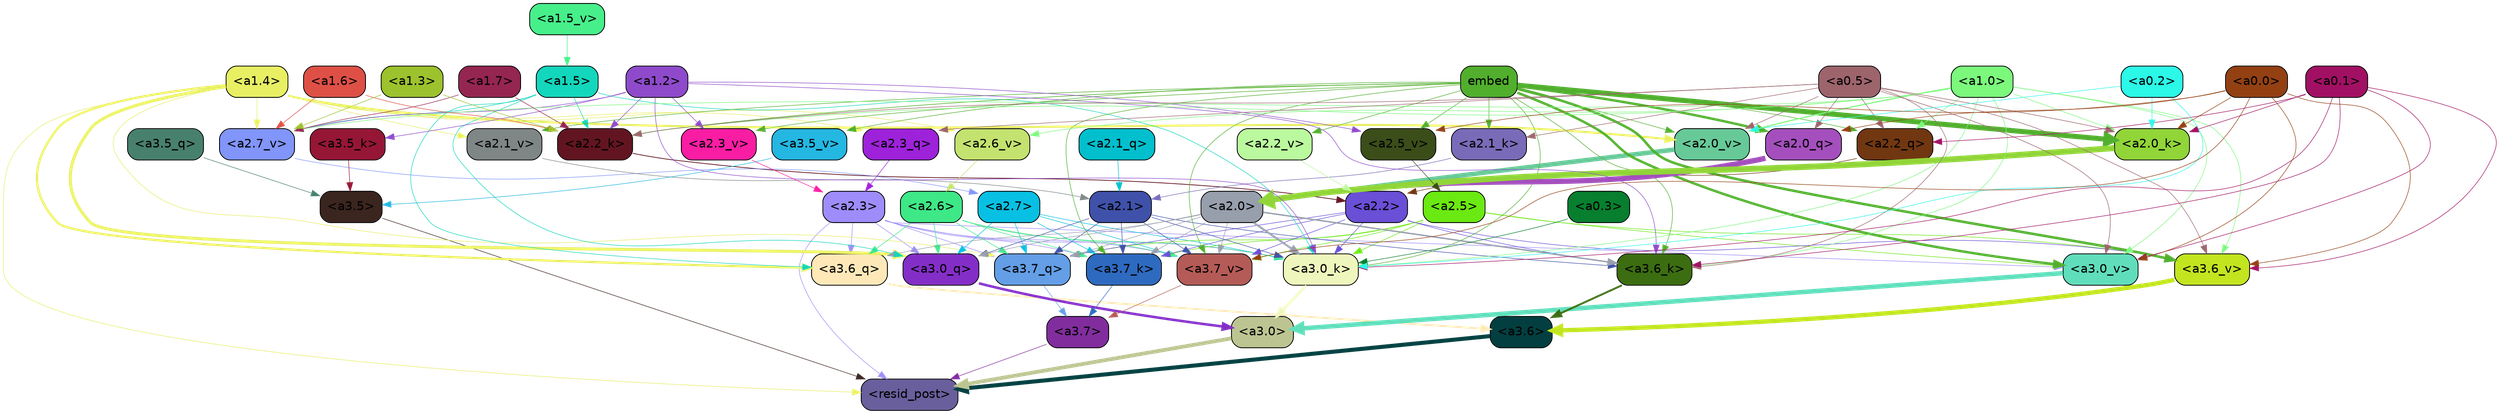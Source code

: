 strict digraph "" {
	graph [bgcolor=transparent,
		layout=dot,
		overlap=false,
		splines=true
	];
	"<a3.7>"	[color=black,
		fillcolor="#812d9e",
		fontname=Helvetica,
		shape=box,
		style="filled, rounded"];
	"<resid_post>"	[color=black,
		fillcolor="#695f9c",
		fontname=Helvetica,
		shape=box,
		style="filled, rounded"];
	"<a3.7>" -> "<resid_post>"	[color="#812d9e",
		penwidth=0.6];
	"<a3.6>"	[color=black,
		fillcolor="#033f40",
		fontname=Helvetica,
		shape=box,
		style="filled, rounded"];
	"<a3.6>" -> "<resid_post>"	[color="#033f40",
		penwidth=4.648244500160217];
	"<a3.5>"	[color=black,
		fillcolor="#3b251f",
		fontname=Helvetica,
		shape=box,
		style="filled, rounded"];
	"<a3.5>" -> "<resid_post>"	[color="#3b251f",
		penwidth=0.6];
	"<a3.0>"	[color=black,
		fillcolor="#bcc591",
		fontname=Helvetica,
		shape=box,
		style="filled, rounded"];
	"<a3.0>" -> "<resid_post>"	[color="#bcc591",
		penwidth=4.3288813829422];
	"<a2.3>"	[color=black,
		fillcolor="#9e8cfa",
		fontname=Helvetica,
		shape=box,
		style="filled, rounded"];
	"<a2.3>" -> "<resid_post>"	[color="#9e8cfa",
		penwidth=0.6];
	"<a3.7_q>"	[color=black,
		fillcolor="#639ee6",
		fontname=Helvetica,
		shape=box,
		style="filled, rounded"];
	"<a2.3>" -> "<a3.7_q>"	[color="#9e8cfa",
		penwidth=0.6];
	"<a3.6_q>"	[color=black,
		fillcolor="#ffe8b8",
		fontname=Helvetica,
		shape=box,
		style="filled, rounded"];
	"<a2.3>" -> "<a3.6_q>"	[color="#9e8cfa",
		penwidth=0.6];
	"<a3.0_q>"	[color=black,
		fillcolor="#842ec8",
		fontname=Helvetica,
		shape=box,
		style="filled, rounded"];
	"<a2.3>" -> "<a3.0_q>"	[color="#9e8cfa",
		penwidth=0.6];
	"<a3.7_k>"	[color=black,
		fillcolor="#2e6abf",
		fontname=Helvetica,
		shape=box,
		style="filled, rounded"];
	"<a2.3>" -> "<a3.7_k>"	[color="#9e8cfa",
		penwidth=0.6];
	"<a3.0_k>"	[color=black,
		fillcolor="#eff6bd",
		fontname=Helvetica,
		shape=box,
		style="filled, rounded"];
	"<a2.3>" -> "<a3.0_k>"	[color="#9e8cfa",
		penwidth=0.6];
	"<a3.7_v>"	[color=black,
		fillcolor="#b45b57",
		fontname=Helvetica,
		shape=box,
		style="filled, rounded"];
	"<a2.3>" -> "<a3.7_v>"	[color="#9e8cfa",
		penwidth=0.6];
	"<a3.0_v>"	[color=black,
		fillcolor="#60debb",
		fontname=Helvetica,
		shape=box,
		style="filled, rounded"];
	"<a2.3>" -> "<a3.0_v>"	[color="#9e8cfa",
		penwidth=0.6];
	"<a1.4>"	[color=black,
		fillcolor="#e8ef63",
		fontname=Helvetica,
		shape=box,
		style="filled, rounded"];
	"<a1.4>" -> "<resid_post>"	[color="#e8ef63",
		penwidth=0.6];
	"<a1.4>" -> "<a3.7_q>"	[color="#e8ef63",
		penwidth=0.6];
	"<a1.4>" -> "<a3.6_q>"	[color="#e8ef63",
		penwidth=2.5397292599081993];
	"<a1.4>" -> "<a3.0_q>"	[color="#e8ef63",
		penwidth=3.3985572457313538];
	"<a2.3_q>"	[color=black,
		fillcolor="#9d22da",
		fontname=Helvetica,
		shape=box,
		style="filled, rounded"];
	"<a1.4>" -> "<a2.3_q>"	[color="#e8ef63",
		penwidth=0.6];
	"<a2.2_k>"	[color=black,
		fillcolor="#621520",
		fontname=Helvetica,
		shape=box,
		style="filled, rounded"];
	"<a1.4>" -> "<a2.2_k>"	[color="#e8ef63",
		penwidth=0.6];
	"<a2.7_v>"	[color=black,
		fillcolor="#8195fa",
		fontname=Helvetica,
		shape=box,
		style="filled, rounded"];
	"<a1.4>" -> "<a2.7_v>"	[color="#e8ef63",
		penwidth=0.6];
	"<a2.6_v>"	[color=black,
		fillcolor="#c4e26f",
		fontname=Helvetica,
		shape=box,
		style="filled, rounded"];
	"<a1.4>" -> "<a2.6_v>"	[color="#e8ef63",
		penwidth=0.6];
	"<a2.1_v>"	[color=black,
		fillcolor="#7f8686",
		fontname=Helvetica,
		shape=box,
		style="filled, rounded"];
	"<a1.4>" -> "<a2.1_v>"	[color="#e8ef63",
		penwidth=0.6];
	"<a2.0_v>"	[color=black,
		fillcolor="#67c998",
		fontname=Helvetica,
		shape=box,
		style="filled, rounded"];
	"<a1.4>" -> "<a2.0_v>"	[color="#e8ef63",
		penwidth=2.3308929204940796];
	"<a3.7_q>" -> "<a3.7>"	[color="#639ee6",
		penwidth=0.6];
	"<a3.6_q>" -> "<a3.6>"	[color="#ffe8b8",
		penwidth=2.03758105635643];
	"<a3.5_q>"	[color=black,
		fillcolor="#48806e",
		fontname=Helvetica,
		shape=box,
		style="filled, rounded"];
	"<a3.5_q>" -> "<a3.5>"	[color="#48806e",
		penwidth=0.6];
	"<a3.0_q>" -> "<a3.0>"	[color="#842ec8",
		penwidth=2.8638100624084473];
	"<a3.7_k>" -> "<a3.7>"	[color="#2e6abf",
		penwidth=0.6];
	"<a3.6_k>"	[color=black,
		fillcolor="#3c6d11",
		fontname=Helvetica,
		shape=box,
		style="filled, rounded"];
	"<a3.6_k>" -> "<a3.6>"	[color="#3c6d11",
		penwidth=2.174198240041733];
	"<a3.5_k>"	[color=black,
		fillcolor="#961635",
		fontname=Helvetica,
		shape=box,
		style="filled, rounded"];
	"<a3.5_k>" -> "<a3.5>"	[color="#961635",
		penwidth=0.6];
	"<a3.0_k>" -> "<a3.0>"	[color="#eff6bd",
		penwidth=2.6274144649505615];
	"<a3.7_v>" -> "<a3.7>"	[color="#b45b57",
		penwidth=0.6];
	"<a3.6_v>"	[color=black,
		fillcolor="#c2e520",
		fontname=Helvetica,
		shape=box,
		style="filled, rounded"];
	"<a3.6_v>" -> "<a3.6>"	[color="#c2e520",
		penwidth=5.002329230308533];
	"<a3.5_v>"	[color=black,
		fillcolor="#24b7e2",
		fontname=Helvetica,
		shape=box,
		style="filled, rounded"];
	"<a3.5_v>" -> "<a3.5>"	[color="#24b7e2",
		penwidth=0.6];
	"<a3.0_v>" -> "<a3.0>"	[color="#60debb",
		penwidth=5.188832879066467];
	"<a2.7>"	[color=black,
		fillcolor="#08c0e3",
		fontname=Helvetica,
		shape=box,
		style="filled, rounded"];
	"<a2.7>" -> "<a3.7_q>"	[color="#08c0e3",
		penwidth=0.6];
	"<a2.7>" -> "<a3.0_q>"	[color="#08c0e3",
		penwidth=0.6];
	"<a2.7>" -> "<a3.7_k>"	[color="#08c0e3",
		penwidth=0.6];
	"<a2.7>" -> "<a3.0_k>"	[color="#08c0e3",
		penwidth=0.6];
	"<a2.7>" -> "<a3.7_v>"	[color="#08c0e3",
		penwidth=0.6];
	"<a2.6>"	[color=black,
		fillcolor="#3ee887",
		fontname=Helvetica,
		shape=box,
		style="filled, rounded"];
	"<a2.6>" -> "<a3.7_q>"	[color="#3ee887",
		penwidth=0.6];
	"<a2.6>" -> "<a3.6_q>"	[color="#3ee887",
		penwidth=0.6];
	"<a2.6>" -> "<a3.0_q>"	[color="#3ee887",
		penwidth=0.6];
	"<a2.6>" -> "<a3.7_k>"	[color="#3ee887",
		penwidth=0.6];
	"<a2.6>" -> "<a3.0_k>"	[color="#3ee887",
		penwidth=0.6];
	"<a2.6>" -> "<a3.7_v>"	[color="#3ee887",
		penwidth=0.6];
	"<a2.5>"	[color=black,
		fillcolor="#6ae912",
		fontname=Helvetica,
		shape=box,
		style="filled, rounded"];
	"<a2.5>" -> "<a3.7_q>"	[color="#6ae912",
		penwidth=0.6];
	"<a2.5>" -> "<a3.7_k>"	[color="#6ae912",
		penwidth=0.6];
	"<a2.5>" -> "<a3.0_k>"	[color="#6ae912",
		penwidth=0.6];
	"<a2.5>" -> "<a3.7_v>"	[color="#6ae912",
		penwidth=0.6];
	"<a2.5>" -> "<a3.6_v>"	[color="#6ae912",
		penwidth=0.6];
	"<a2.5>" -> "<a3.0_v>"	[color="#6ae912",
		penwidth=0.6];
	"<a2.2>"	[color=black,
		fillcolor="#6a4fd7",
		fontname=Helvetica,
		shape=box,
		style="filled, rounded"];
	"<a2.2>" -> "<a3.7_q>"	[color="#6a4fd7",
		penwidth=0.6];
	"<a2.2>" -> "<a3.7_k>"	[color="#6a4fd7",
		penwidth=0.6];
	"<a2.2>" -> "<a3.6_k>"	[color="#6a4fd7",
		penwidth=0.6];
	"<a2.2>" -> "<a3.0_k>"	[color="#6a4fd7",
		penwidth=0.6];
	"<a2.2>" -> "<a3.7_v>"	[color="#6a4fd7",
		penwidth=0.6];
	"<a2.2>" -> "<a3.6_v>"	[color="#6a4fd7",
		penwidth=0.6];
	"<a2.1>"	[color=black,
		fillcolor="#3f51a9",
		fontname=Helvetica,
		shape=box,
		style="filled, rounded"];
	"<a2.1>" -> "<a3.7_q>"	[color="#3f51a9",
		penwidth=0.6];
	"<a2.1>" -> "<a3.0_q>"	[color="#3f51a9",
		penwidth=0.6];
	"<a2.1>" -> "<a3.7_k>"	[color="#3f51a9",
		penwidth=0.6];
	"<a2.1>" -> "<a3.6_k>"	[color="#3f51a9",
		penwidth=0.6];
	"<a2.1>" -> "<a3.0_k>"	[color="#3f51a9",
		penwidth=0.6];
	"<a2.1>" -> "<a3.7_v>"	[color="#3f51a9",
		penwidth=0.6];
	"<a2.0>"	[color=black,
		fillcolor="#979eac",
		fontname=Helvetica,
		shape=box,
		style="filled, rounded"];
	"<a2.0>" -> "<a3.7_q>"	[color="#979eac",
		penwidth=0.6];
	"<a2.0>" -> "<a3.6_q>"	[color="#979eac",
		penwidth=0.6];
	"<a2.0>" -> "<a3.0_q>"	[color="#979eac",
		penwidth=0.6];
	"<a2.0>" -> "<a3.7_k>"	[color="#979eac",
		penwidth=0.6];
	"<a2.0>" -> "<a3.6_k>"	[color="#979eac",
		penwidth=1.5717863738536835];
	"<a2.0>" -> "<a3.0_k>"	[color="#979eac",
		penwidth=2.205150544643402];
	"<a2.0>" -> "<a3.7_v>"	[color="#979eac",
		penwidth=0.6];
	"<a1.5>"	[color=black,
		fillcolor="#13d7bc",
		fontname=Helvetica,
		shape=box,
		style="filled, rounded"];
	"<a1.5>" -> "<a3.6_q>"	[color="#13d7bc",
		penwidth=0.6];
	"<a1.5>" -> "<a3.0_q>"	[color="#13d7bc",
		penwidth=0.6];
	"<a1.5>" -> "<a3.0_k>"	[color="#13d7bc",
		penwidth=0.6];
	"<a1.5>" -> "<a2.2_k>"	[color="#13d7bc",
		penwidth=0.6];
	"<a1.5>" -> "<a2.7_v>"	[color="#13d7bc",
		penwidth=0.6];
	embed	[color=black,
		fillcolor="#51af2d",
		fontname=Helvetica,
		shape=box,
		style="filled, rounded"];
	embed -> "<a3.7_k>"	[color="#51af2d",
		penwidth=0.6];
	embed -> "<a3.6_k>"	[color="#51af2d",
		penwidth=0.6];
	embed -> "<a3.0_k>"	[color="#51af2d",
		penwidth=0.6];
	embed -> "<a3.7_v>"	[color="#51af2d",
		penwidth=0.6];
	embed -> "<a3.6_v>"	[color="#51af2d",
		penwidth=2.882729172706604];
	embed -> "<a3.5_v>"	[color="#51af2d",
		penwidth=0.6];
	embed -> "<a3.0_v>"	[color="#51af2d",
		penwidth=2.812090039253235];
	"<a2.2_q>"	[color=black,
		fillcolor="#713711",
		fontname=Helvetica,
		shape=box,
		style="filled, rounded"];
	embed -> "<a2.2_q>"	[color="#51af2d",
		penwidth=0.6];
	"<a2.0_q>"	[color=black,
		fillcolor="#a44fbd",
		fontname=Helvetica,
		shape=box,
		style="filled, rounded"];
	embed -> "<a2.0_q>"	[color="#51af2d",
		penwidth=2.773140072822571];
	embed -> "<a2.2_k>"	[color="#51af2d",
		penwidth=0.6694881916046143];
	"<a2.1_k>"	[color=black,
		fillcolor="#7a6bb9",
		fontname=Helvetica,
		shape=box,
		style="filled, rounded"];
	embed -> "<a2.1_k>"	[color="#51af2d",
		penwidth=0.6];
	"<a2.0_k>"	[color=black,
		fillcolor="#91d539",
		fontname=Helvetica,
		shape=box,
		style="filled, rounded"];
	embed -> "<a2.0_k>"	[color="#51af2d",
		penwidth=5.809704422950745];
	"<a2.5_v>"	[color=black,
		fillcolor="#3b4d19",
		fontname=Helvetica,
		shape=box,
		style="filled, rounded"];
	embed -> "<a2.5_v>"	[color="#51af2d",
		penwidth=0.6];
	"<a2.3_v>"	[color=black,
		fillcolor="#f91da4",
		fontname=Helvetica,
		shape=box,
		style="filled, rounded"];
	embed -> "<a2.3_v>"	[color="#51af2d",
		penwidth=0.6];
	"<a2.2_v>"	[color=black,
		fillcolor="#bbf99e",
		fontname=Helvetica,
		shape=box,
		style="filled, rounded"];
	embed -> "<a2.2_v>"	[color="#51af2d",
		penwidth=0.6];
	embed -> "<a2.1_v>"	[color="#51af2d",
		penwidth=0.6];
	embed -> "<a2.0_v>"	[color="#51af2d",
		penwidth=0.6];
	"<a1.2>"	[color=black,
		fillcolor="#8e4acb",
		fontname=Helvetica,
		shape=box,
		style="filled, rounded"];
	"<a1.2>" -> "<a3.6_k>"	[color="#8e4acb",
		penwidth=0.6];
	"<a1.2>" -> "<a3.5_k>"	[color="#8e4acb",
		penwidth=0.6];
	"<a1.2>" -> "<a3.0_k>"	[color="#8e4acb",
		penwidth=0.6];
	"<a1.2>" -> "<a2.2_k>"	[color="#8e4acb",
		penwidth=0.6];
	"<a1.2>" -> "<a2.7_v>"	[color="#8e4acb",
		penwidth=0.6];
	"<a1.2>" -> "<a2.5_v>"	[color="#8e4acb",
		penwidth=0.6];
	"<a1.2>" -> "<a2.3_v>"	[color="#8e4acb",
		penwidth=0.6];
	"<a1.0>"	[color=black,
		fillcolor="#7cf87d",
		fontname=Helvetica,
		shape=box,
		style="filled, rounded"];
	"<a1.0>" -> "<a3.6_k>"	[color="#7cf87d",
		penwidth=0.6];
	"<a1.0>" -> "<a3.0_k>"	[color="#7cf87d",
		penwidth=0.6];
	"<a1.0>" -> "<a3.6_v>"	[color="#7cf87d",
		penwidth=0.6];
	"<a1.0>" -> "<a3.0_v>"	[color="#7cf87d",
		penwidth=0.6];
	"<a1.0>" -> "<a2.2_q>"	[color="#7cf87d",
		penwidth=0.6];
	"<a1.0>" -> "<a2.2_k>"	[color="#7cf87d",
		penwidth=0.6];
	"<a1.0>" -> "<a2.0_k>"	[color="#7cf87d",
		penwidth=0.6];
	"<a1.0>" -> "<a2.7_v>"	[color="#7cf87d",
		penwidth=0.6];
	"<a1.0>" -> "<a2.6_v>"	[color="#7cf87d",
		penwidth=0.6];
	"<a1.0>" -> "<a2.0_v>"	[color="#7cf87d",
		penwidth=1.2632839679718018];
	"<a0.5>"	[color=black,
		fillcolor="#9d646c",
		fontname=Helvetica,
		shape=box,
		style="filled, rounded"];
	"<a0.5>" -> "<a3.6_k>"	[color="#9d646c",
		penwidth=0.6];
	"<a0.5>" -> "<a3.6_v>"	[color="#9d646c",
		penwidth=0.6];
	"<a0.5>" -> "<a3.0_v>"	[color="#9d646c",
		penwidth=0.6281400918960571];
	"<a0.5>" -> "<a2.3_q>"	[color="#9d646c",
		penwidth=0.6];
	"<a0.5>" -> "<a2.2_q>"	[color="#9d646c",
		penwidth=0.6];
	"<a0.5>" -> "<a2.0_q>"	[color="#9d646c",
		penwidth=0.6];
	"<a0.5>" -> "<a2.2_k>"	[color="#9d646c",
		penwidth=0.6];
	"<a0.5>" -> "<a2.1_k>"	[color="#9d646c",
		penwidth=0.6];
	"<a0.5>" -> "<a2.0_k>"	[color="#9d646c",
		penwidth=0.6196913719177246];
	"<a0.5>" -> "<a2.0_v>"	[color="#9d646c",
		penwidth=0.6];
	"<a0.1>"	[color=black,
		fillcolor="#a21063",
		fontname=Helvetica,
		shape=box,
		style="filled, rounded"];
	"<a0.1>" -> "<a3.6_k>"	[color="#a21063",
		penwidth=0.6];
	"<a0.1>" -> "<a3.0_k>"	[color="#a21063",
		penwidth=0.6];
	"<a0.1>" -> "<a3.6_v>"	[color="#a21063",
		penwidth=0.6];
	"<a0.1>" -> "<a3.0_v>"	[color="#a21063",
		penwidth=0.6];
	"<a0.1>" -> "<a2.2_q>"	[color="#a21063",
		penwidth=0.6];
	"<a0.1>" -> "<a2.0_k>"	[color="#a21063",
		penwidth=0.6];
	"<a0.3>"	[color=black,
		fillcolor="#077f2f",
		fontname=Helvetica,
		shape=box,
		style="filled, rounded"];
	"<a0.3>" -> "<a3.0_k>"	[color="#077f2f",
		penwidth=0.6];
	"<a0.2>"	[color=black,
		fillcolor="#2cf8e8",
		fontname=Helvetica,
		shape=box,
		style="filled, rounded"];
	"<a0.2>" -> "<a3.0_k>"	[color="#2cf8e8",
		penwidth=0.6];
	"<a0.2>" -> "<a2.0_k>"	[color="#2cf8e8",
		penwidth=0.6];
	"<a0.2>" -> "<a2.0_v>"	[color="#2cf8e8",
		penwidth=0.6];
	"<a0.0>"	[color=black,
		fillcolor="#934013",
		fontname=Helvetica,
		shape=box,
		style="filled, rounded"];
	"<a0.0>" -> "<a3.7_v>"	[color="#934013",
		penwidth=0.6];
	"<a0.0>" -> "<a3.6_v>"	[color="#934013",
		penwidth=0.6];
	"<a0.0>" -> "<a3.0_v>"	[color="#934013",
		penwidth=0.6];
	"<a0.0>" -> "<a2.0_q>"	[color="#934013",
		penwidth=0.6];
	"<a0.0>" -> "<a2.0_k>"	[color="#934013",
		penwidth=0.6];
	"<a0.0>" -> "<a2.5_v>"	[color="#934013",
		penwidth=0.6];
	"<a2.3_q>" -> "<a2.3>"	[color="#9d22da",
		penwidth=0.6];
	"<a2.2_q>" -> "<a2.2>"	[color="#713711",
		penwidth=0.6299107074737549];
	"<a2.1_q>"	[color=black,
		fillcolor="#02bfcd",
		fontname=Helvetica,
		shape=box,
		style="filled, rounded"];
	"<a2.1_q>" -> "<a2.1>"	[color="#02bfcd",
		penwidth=0.6];
	"<a2.0_q>" -> "<a2.0>"	[color="#a44fbd",
		penwidth=6.081655263900757];
	"<a2.2_k>" -> "<a2.2>"	[color="#621520",
		penwidth=0.8337457180023193];
	"<a2.1_k>" -> "<a2.1>"	[color="#7a6bb9",
		penwidth=0.6];
	"<a2.0_k>" -> "<a2.0>"	[color="#91d539",
		penwidth=6.795950889587402];
	"<a2.7_v>" -> "<a2.7>"	[color="#8195fa",
		penwidth=0.6];
	"<a2.6_v>" -> "<a2.6>"	[color="#c4e26f",
		penwidth=0.6];
	"<a2.5_v>" -> "<a2.5>"	[color="#3b4d19",
		penwidth=0.6];
	"<a2.3_v>" -> "<a2.3>"	[color="#f91da4",
		penwidth=0.6];
	"<a2.2_v>" -> "<a2.2>"	[color="#bbf99e",
		penwidth=0.6];
	"<a2.1_v>" -> "<a2.1>"	[color="#7f8686",
		penwidth=0.6];
	"<a2.0_v>" -> "<a2.0>"	[color="#67c998",
		penwidth=5.211444020271301];
	"<a1.7>"	[color=black,
		fillcolor="#952551",
		fontname=Helvetica,
		shape=box,
		style="filled, rounded"];
	"<a1.7>" -> "<a2.2_k>"	[color="#952551",
		penwidth=0.6];
	"<a1.7>" -> "<a2.7_v>"	[color="#952551",
		penwidth=0.6];
	"<a1.6>"	[color=black,
		fillcolor="#de5046",
		fontname=Helvetica,
		shape=box,
		style="filled, rounded"];
	"<a1.6>" -> "<a2.2_k>"	[color="#de5046",
		penwidth=0.6];
	"<a1.6>" -> "<a2.7_v>"	[color="#de5046",
		penwidth=0.6];
	"<a1.3>"	[color=black,
		fillcolor="#9cc22d",
		fontname=Helvetica,
		shape=box,
		style="filled, rounded"];
	"<a1.3>" -> "<a2.2_k>"	[color="#9cc22d",
		penwidth=0.6];
	"<a1.3>" -> "<a2.7_v>"	[color="#9cc22d",
		penwidth=0.6];
	"<a1.5_v>"	[color=black,
		fillcolor="#47ef8b",
		fontname=Helvetica,
		shape=box,
		style="filled, rounded"];
	"<a1.5_v>" -> "<a1.5>"	[color="#47ef8b",
		penwidth=0.6];
}
